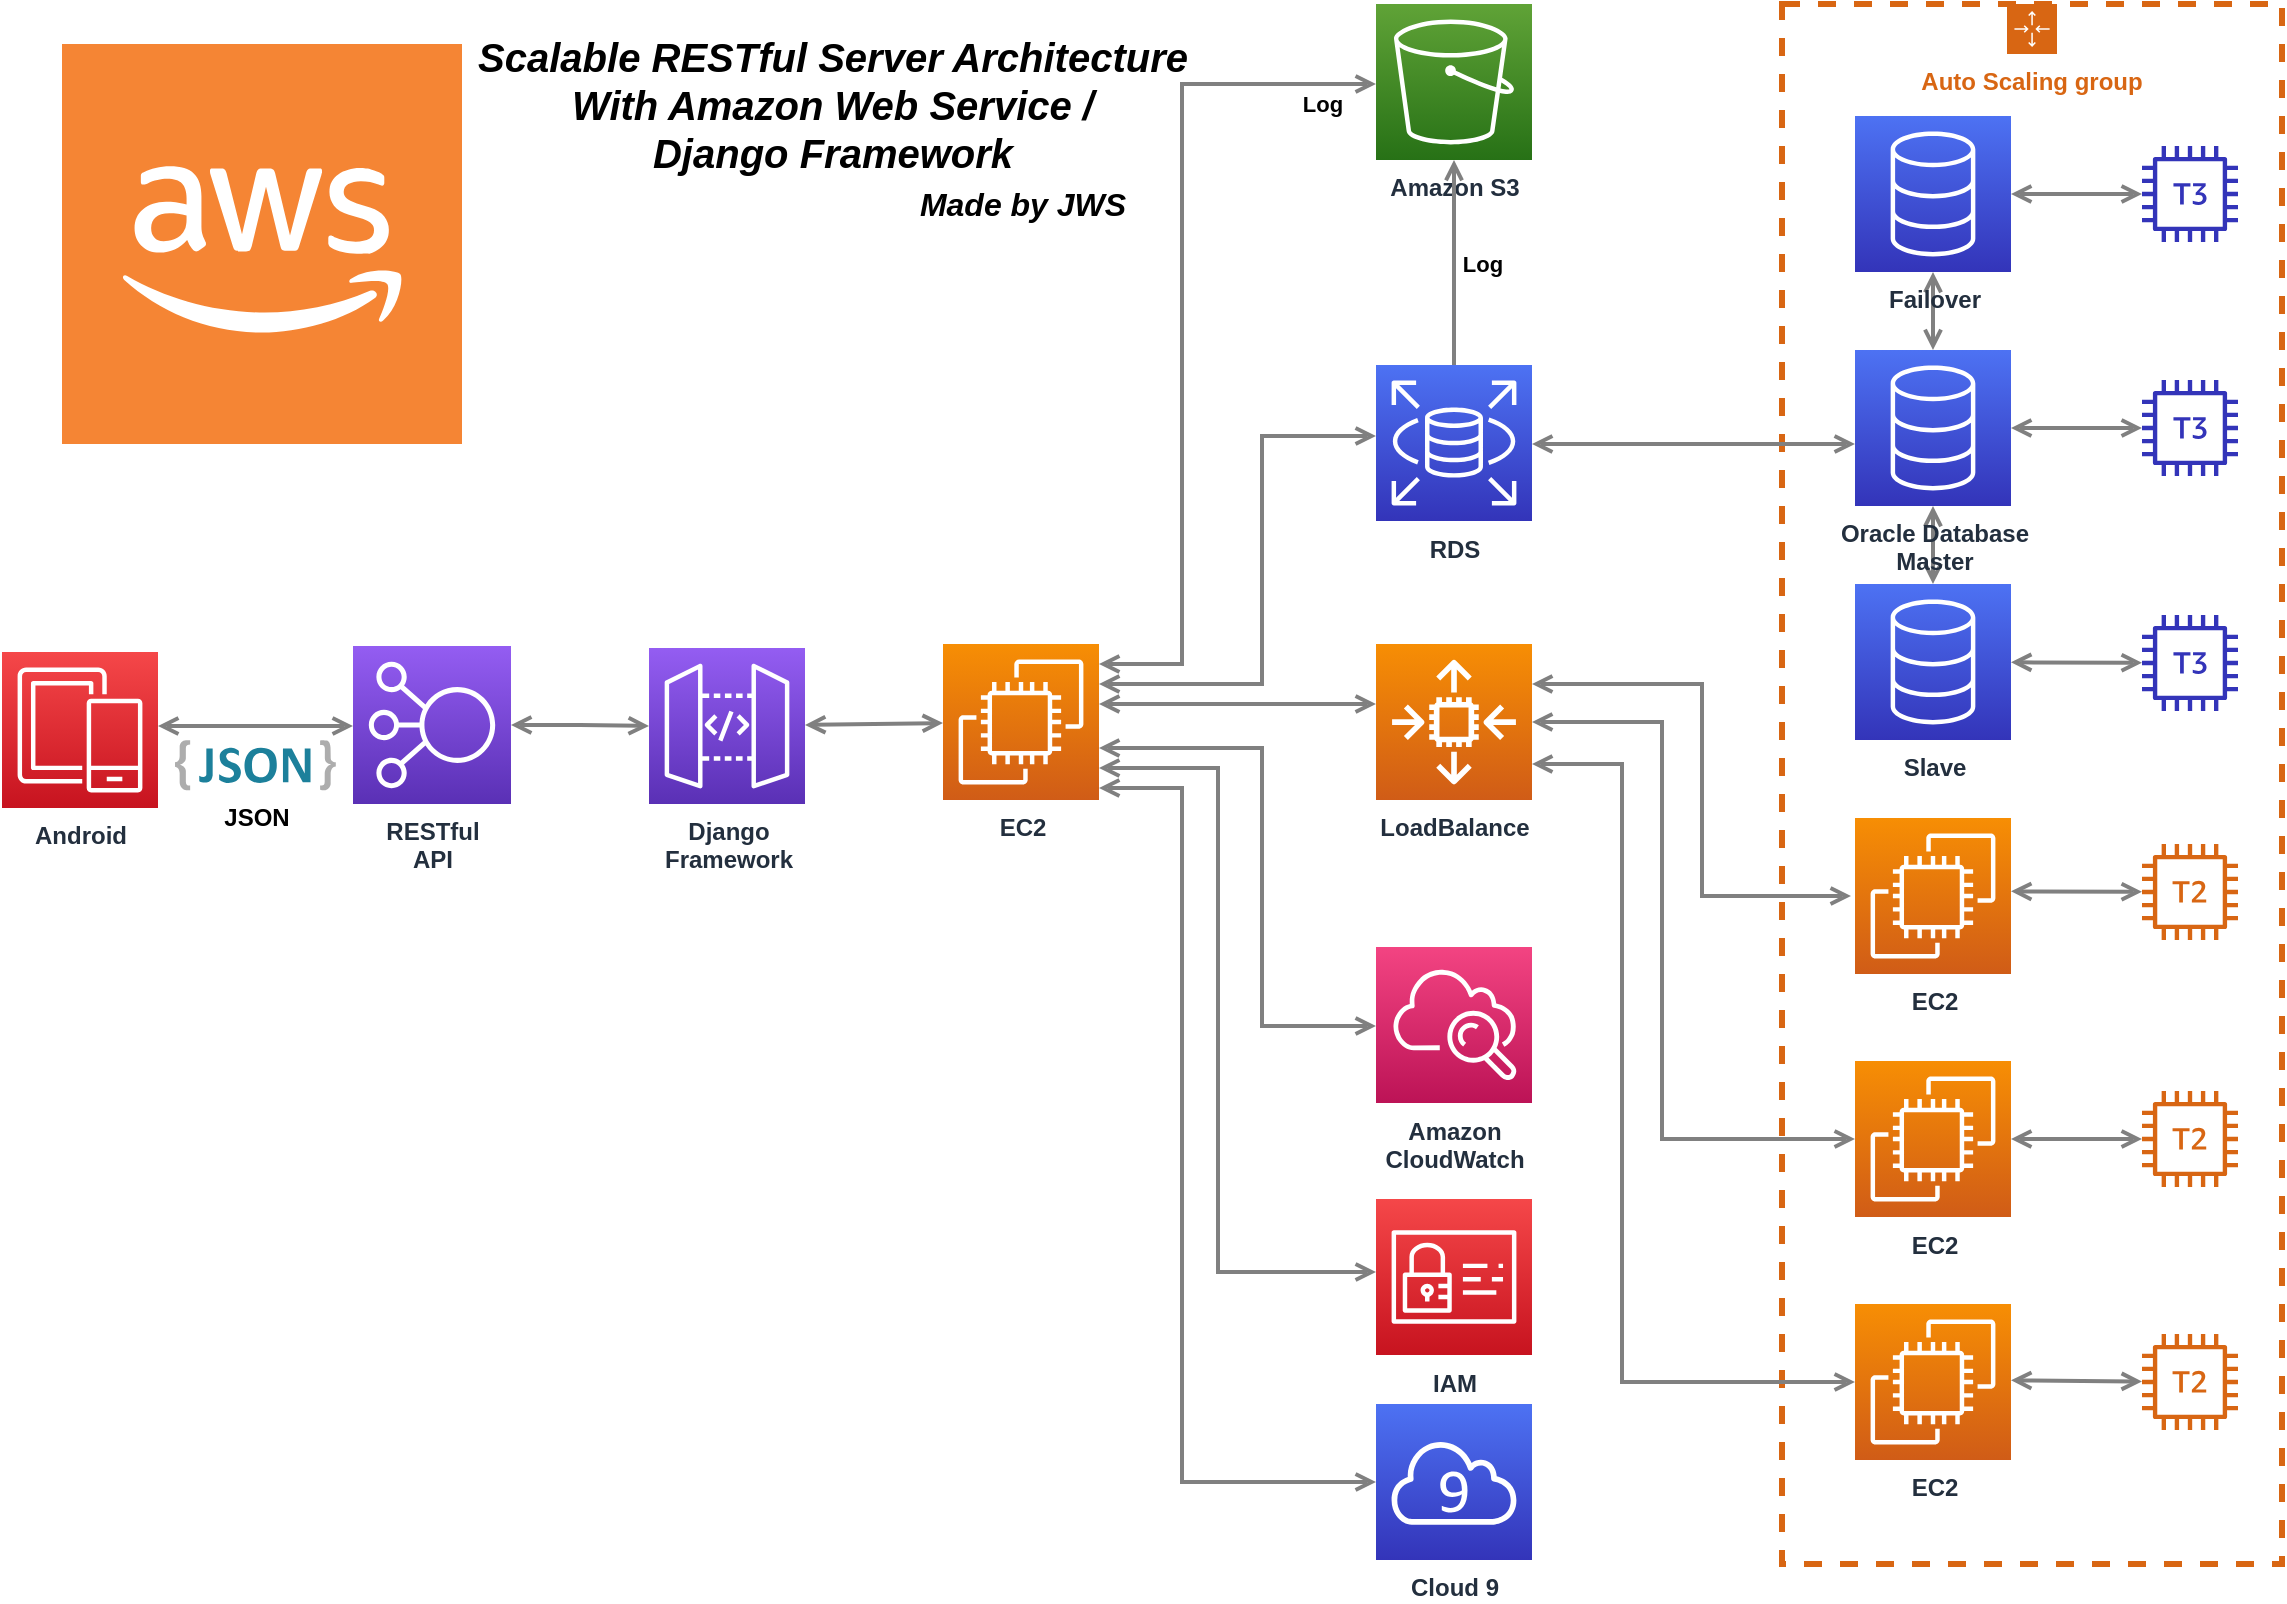 <mxfile version="12.8.4" type="github">
  <diagram id="Ht1M8jgEwFfnCIfOTk4-" name="Page-1">
    <mxGraphModel dx="1209" dy="625" grid="1" gridSize="10" guides="1" tooltips="1" connect="1" arrows="1" fold="1" page="1" pageScale="1" pageWidth="1169" pageHeight="827" math="0" shadow="0">
      <root>
        <mxCell id="0" />
        <mxCell id="1" parent="0" />
        <mxCell id="SnY5fto8O481bCajrwKU-5" value="&lt;b&gt;Auto Scaling group&lt;/b&gt;" style="points=[[0,0],[0.25,0],[0.5,0],[0.75,0],[1,0],[1,0.25],[1,0.5],[1,0.75],[1,1],[0.75,1],[0.5,1],[0.25,1],[0,1],[0,0.75],[0,0.5],[0,0.25]];outlineConnect=0;gradientColor=none;html=1;whiteSpace=wrap;fontSize=12;fontStyle=0;shape=mxgraph.aws4.groupCenter;grIcon=mxgraph.aws4.group_auto_scaling_group;grStroke=1;strokeColor=#D86613;fillColor=none;verticalAlign=top;align=center;fontColor=#D86613;dashed=1;spacingTop=25;strokeWidth=3;" parent="1" vertex="1">
          <mxGeometry x="900" y="20" width="250" height="780" as="geometry" />
        </mxCell>
        <mxCell id="4u2JqEsfzCHy2befoRDk-19" style="rounded=0;orthogonalLoop=1;jettySize=auto;html=1;startArrow=open;startFill=0;endArrow=open;endFill=0;strokeWidth=2;strokeColor=#808080;" parent="1" source="02hSYp207ZbuOktpREeJ-4" target="02hSYp207ZbuOktpREeJ-3" edge="1">
          <mxGeometry relative="1" as="geometry">
            <mxPoint x="892" y="242.469" as="sourcePoint" />
            <mxPoint x="935.5" y="241.958" as="targetPoint" />
          </mxGeometry>
        </mxCell>
        <mxCell id="4u2JqEsfzCHy2befoRDk-20" style="rounded=0;orthogonalLoop=1;jettySize=auto;html=1;startArrow=open;startFill=0;endArrow=open;endFill=0;strokeWidth=2;strokeColor=#808080;" parent="1" source="02hSYp207ZbuOktpREeJ-4" target="02hSYp207ZbuOktpREeJ-5" edge="1">
          <mxGeometry relative="1" as="geometry">
            <mxPoint x="794" y="252.469" as="sourcePoint" />
            <mxPoint x="837.5" y="251.958" as="targetPoint" />
          </mxGeometry>
        </mxCell>
        <mxCell id="UEzPUAAOIrF-is8g5C7q-131" style="edgeStyle=orthogonalEdgeStyle;rounded=0;orthogonalLoop=1;jettySize=auto;html=1;startArrow=open;startFill=0;endArrow=open;endFill=0;strokeWidth=2;strokeColor=#808080;" parent="1" edge="1" source="02hSYp207ZbuOktpREeJ-1">
          <mxGeometry relative="1" as="geometry">
            <Array as="points">
              <mxPoint x="640" y="360" />
              <mxPoint x="640" y="236" />
            </Array>
            <mxPoint x="570" y="366" as="sourcePoint" />
            <mxPoint x="697.0" y="236" as="targetPoint" />
          </mxGeometry>
        </mxCell>
        <mxCell id="UEzPUAAOIrF-is8g5C7q-132" value="Log" style="edgeStyle=orthogonalEdgeStyle;rounded=0;orthogonalLoop=1;jettySize=auto;html=1;startArrow=open;startFill=0;endArrow=open;endFill=0;strokeWidth=2;strokeColor=#808080;fontStyle=1" parent="1" source="02hSYp207ZbuOktpREeJ-1" target="UEzPUAAOIrF-is8g5C7q-116" edge="1">
          <mxGeometry x="0.874" y="-10" relative="1" as="geometry">
            <Array as="points">
              <mxPoint x="600" y="350" />
              <mxPoint x="600" y="60" />
            </Array>
            <mxPoint x="555" y="372" as="sourcePoint" />
            <mxPoint x="690" y="98" as="targetPoint" />
            <mxPoint as="offset" />
          </mxGeometry>
        </mxCell>
        <mxCell id="UEzPUAAOIrF-is8g5C7q-133" style="rounded=0;orthogonalLoop=1;jettySize=auto;html=1;startArrow=open;startFill=0;endArrow=open;endFill=0;strokeWidth=2;strokeColor=#808080;" parent="1" edge="1">
          <mxGeometry relative="1" as="geometry">
            <mxPoint x="558.5" y="370" as="sourcePoint" />
            <mxPoint x="697" y="370" as="targetPoint" />
          </mxGeometry>
        </mxCell>
        <mxCell id="UEzPUAAOIrF-is8g5C7q-134" style="edgeStyle=orthogonalEdgeStyle;rounded=0;orthogonalLoop=1;jettySize=auto;html=1;startArrow=open;startFill=0;endArrow=open;endFill=0;strokeWidth=2;strokeColor=#808080;" parent="1" source="02hSYp207ZbuOktpREeJ-1" target="UEzPUAAOIrF-is8g5C7q-121" edge="1">
          <mxGeometry relative="1" as="geometry">
            <Array as="points">
              <mxPoint x="640" y="392" />
              <mxPoint x="640" y="531" />
            </Array>
            <mxPoint x="555" y="392" as="sourcePoint" />
          </mxGeometry>
        </mxCell>
        <mxCell id="UEzPUAAOIrF-is8g5C7q-135" style="edgeStyle=orthogonalEdgeStyle;rounded=0;orthogonalLoop=1;jettySize=auto;html=1;startArrow=open;startFill=0;endArrow=open;endFill=0;strokeWidth=2;strokeColor=#808080;" parent="1" source="02hSYp207ZbuOktpREeJ-1" edge="1" target="02hSYp207ZbuOktpREeJ-18">
          <mxGeometry relative="1" as="geometry">
            <Array as="points">
              <mxPoint x="618" y="402" />
              <mxPoint x="618" y="654" />
            </Array>
            <mxPoint x="555" y="402" as="sourcePoint" />
            <mxPoint x="690" y="654" as="targetPoint" />
          </mxGeometry>
        </mxCell>
        <mxCell id="UEzPUAAOIrF-is8g5C7q-136" style="edgeStyle=orthogonalEdgeStyle;rounded=0;orthogonalLoop=1;jettySize=auto;html=1;startArrow=open;startFill=0;endArrow=open;endFill=0;strokeWidth=2;strokeColor=#808080;" parent="1" source="02hSYp207ZbuOktpREeJ-1" target="02hSYp207ZbuOktpREeJ-11" edge="1">
          <mxGeometry relative="1" as="geometry">
            <Array as="points">
              <mxPoint x="600" y="412" />
              <mxPoint x="600" y="759" />
            </Array>
            <mxPoint x="555" y="412" as="sourcePoint" />
            <mxPoint x="697.0" y="730" as="targetPoint" />
          </mxGeometry>
        </mxCell>
        <mxCell id="UEzPUAAOIrF-is8g5C7q-116" value="&lt;b&gt;Amazon S3&lt;/b&gt;" style="outlineConnect=0;fontColor=#232F3E;gradientColor=#60A337;gradientDirection=north;fillColor=#277116;strokeColor=#ffffff;dashed=0;verticalLabelPosition=bottom;verticalAlign=top;align=center;html=1;fontSize=12;fontStyle=0;aspect=fixed;shape=mxgraph.aws4.resourceIcon;resIcon=mxgraph.aws4.s3;labelBackgroundColor=#ffffff;" parent="1" vertex="1">
          <mxGeometry x="697.0" y="20" width="78" height="78" as="geometry" />
        </mxCell>
        <mxCell id="UEzPUAAOIrF-is8g5C7q-121" value="Amazon&lt;br&gt;CloudWatch&lt;br&gt;" style="outlineConnect=0;fontColor=#232F3E;gradientColor=#F34482;gradientDirection=north;fillColor=#BC1356;strokeColor=#ffffff;dashed=0;verticalLabelPosition=bottom;verticalAlign=top;align=center;html=1;fontSize=12;fontStyle=1;aspect=fixed;shape=mxgraph.aws4.resourceIcon;resIcon=mxgraph.aws4.cloudwatch;labelBackgroundColor=#ffffff;" parent="1" vertex="1">
          <mxGeometry x="697.0" y="491.5" width="78" height="78" as="geometry" />
        </mxCell>
        <mxCell id="02hSYp207ZbuOktpREeJ-1" value="EC2" style="outlineConnect=0;fontColor=#232F3E;gradientColor=#F78E04;gradientDirection=north;fillColor=#D05C17;strokeColor=#ffffff;dashed=0;verticalLabelPosition=bottom;verticalAlign=top;align=center;html=1;fontSize=12;fontStyle=1;aspect=fixed;shape=mxgraph.aws4.resourceIcon;resIcon=mxgraph.aws4.ec2;" parent="1" vertex="1">
          <mxGeometry x="480.5" y="340" width="78" height="78" as="geometry" />
        </mxCell>
        <mxCell id="02hSYp207ZbuOktpREeJ-2" value="&lt;b&gt;RDS&lt;/b&gt;" style="outlineConnect=0;fontColor=#232F3E;gradientColor=#4D72F3;gradientDirection=north;fillColor=#3334B9;strokeColor=#ffffff;dashed=0;verticalLabelPosition=bottom;verticalAlign=top;align=center;html=1;fontSize=12;fontStyle=0;aspect=fixed;shape=mxgraph.aws4.resourceIcon;resIcon=mxgraph.aws4.rds;" parent="1" vertex="1">
          <mxGeometry x="697" y="200.5" width="78" height="78" as="geometry" />
        </mxCell>
        <mxCell id="02hSYp207ZbuOktpREeJ-3" value="Slave&lt;br&gt;" style="outlineConnect=0;fontColor=#232F3E;gradientColor=#4D72F3;gradientDirection=north;fillColor=#3334B9;strokeColor=#ffffff;dashed=0;verticalLabelPosition=bottom;verticalAlign=top;align=center;html=1;fontSize=12;fontStyle=1;aspect=fixed;shape=mxgraph.aws4.resourceIcon;resIcon=mxgraph.aws4.database;" parent="1" vertex="1">
          <mxGeometry x="936.5" y="310" width="78" height="78" as="geometry" />
        </mxCell>
        <mxCell id="02hSYp207ZbuOktpREeJ-4" value="Oracle Database&lt;br&gt;Master" style="outlineConnect=0;fontColor=#232F3E;gradientColor=#4D72F3;gradientDirection=north;fillColor=#3334B9;strokeColor=#ffffff;dashed=0;verticalLabelPosition=bottom;verticalAlign=top;align=center;html=1;fontSize=12;fontStyle=1;aspect=fixed;shape=mxgraph.aws4.resourceIcon;resIcon=mxgraph.aws4.database;" parent="1" vertex="1">
          <mxGeometry x="936.5" y="193" width="78" height="78" as="geometry" />
        </mxCell>
        <mxCell id="02hSYp207ZbuOktpREeJ-5" value="Failover&lt;br&gt;" style="outlineConnect=0;fontColor=#232F3E;gradientColor=#4D72F3;gradientDirection=north;fillColor=#3334B9;strokeColor=#ffffff;dashed=0;verticalLabelPosition=bottom;verticalAlign=top;align=center;html=1;fontSize=12;fontStyle=1;aspect=fixed;shape=mxgraph.aws4.resourceIcon;resIcon=mxgraph.aws4.database;" parent="1" vertex="1">
          <mxGeometry x="936.5" y="76" width="78" height="78" as="geometry" />
        </mxCell>
        <mxCell id="02hSYp207ZbuOktpREeJ-8" value="LoadBalance" style="outlineConnect=0;fontColor=#232F3E;gradientColor=#F78E04;gradientDirection=north;fillColor=#D05C17;strokeColor=#ffffff;dashed=0;verticalLabelPosition=bottom;verticalAlign=top;align=center;html=1;fontSize=12;fontStyle=1;aspect=fixed;shape=mxgraph.aws4.resourceIcon;resIcon=mxgraph.aws4.auto_scaling2;" parent="1" vertex="1">
          <mxGeometry x="697" y="340" width="78" height="78" as="geometry" />
        </mxCell>
        <mxCell id="02hSYp207ZbuOktpREeJ-9" value="" style="outlineConnect=0;fontColor=#232F3E;gradientColor=none;fillColor=#D86613;strokeColor=none;dashed=0;verticalLabelPosition=bottom;verticalAlign=top;align=center;html=1;fontSize=12;fontStyle=0;aspect=fixed;pointerEvents=1;shape=mxgraph.aws4.t2_instance;" parent="1" vertex="1">
          <mxGeometry x="1080" y="440" width="48" height="48" as="geometry" />
        </mxCell>
        <mxCell id="02hSYp207ZbuOktpREeJ-11" value="Cloud 9" style="outlineConnect=0;fontColor=#232F3E;gradientColor=#4D72F3;gradientDirection=north;fillColor=#3334B9;strokeColor=#ffffff;dashed=0;verticalLabelPosition=bottom;verticalAlign=top;align=center;html=1;fontSize=12;fontStyle=1;aspect=fixed;shape=mxgraph.aws4.resourceIcon;resIcon=mxgraph.aws4.cloud9;" parent="1" vertex="1">
          <mxGeometry x="697" y="720" width="78" height="78" as="geometry" />
        </mxCell>
        <mxCell id="02hSYp207ZbuOktpREeJ-17" value="Android" style="outlineConnect=0;fontColor=#232F3E;gradientColor=#F54749;gradientDirection=north;fillColor=#C7131F;strokeColor=#ffffff;dashed=0;verticalLabelPosition=bottom;verticalAlign=top;align=center;html=1;fontSize=12;fontStyle=1;aspect=fixed;shape=mxgraph.aws4.resourceIcon;resIcon=mxgraph.aws4.mobile;" parent="1" vertex="1">
          <mxGeometry x="10" y="344" width="78" height="78" as="geometry" />
        </mxCell>
        <mxCell id="02hSYp207ZbuOktpREeJ-18" value="IAM" style="outlineConnect=0;fontColor=#232F3E;gradientColor=#F54749;gradientDirection=north;fillColor=#C7131F;strokeColor=#ffffff;dashed=0;verticalLabelPosition=bottom;verticalAlign=top;align=center;html=1;fontSize=12;fontStyle=1;aspect=fixed;shape=mxgraph.aws4.resourceIcon;resIcon=mxgraph.aws4.identity_and_access_management;" parent="1" vertex="1">
          <mxGeometry x="697" y="617.5" width="78" height="78" as="geometry" />
        </mxCell>
        <mxCell id="02hSYp207ZbuOktpREeJ-25" value="Django&lt;br&gt;Framework" style="outlineConnect=0;fontColor=#232F3E;gradientColor=#945DF2;gradientDirection=north;fillColor=#5A30B5;strokeColor=#ffffff;dashed=0;verticalLabelPosition=bottom;verticalAlign=top;align=center;html=1;fontSize=12;fontStyle=1;aspect=fixed;shape=mxgraph.aws4.resourceIcon;resIcon=mxgraph.aws4.api_gateway;" parent="1" vertex="1">
          <mxGeometry x="333.5" y="342" width="78" height="78" as="geometry" />
        </mxCell>
        <mxCell id="02hSYp207ZbuOktpREeJ-27" value="" style="outlineConnect=0;fontColor=#232F3E;gradientColor=none;fillColor=#3334B9;strokeColor=none;dashed=0;verticalLabelPosition=bottom;verticalAlign=top;align=center;html=1;fontSize=12;fontStyle=0;aspect=fixed;pointerEvents=1;shape=mxgraph.aws4.t3_instance;" parent="1" vertex="1">
          <mxGeometry x="1080" y="325.5" width="48" height="48" as="geometry" />
        </mxCell>
        <mxCell id="4u2JqEsfzCHy2befoRDk-4" value="" style="outlineConnect=0;fontColor=#232F3E;gradientColor=none;fillColor=#3334B9;strokeColor=none;dashed=0;verticalLabelPosition=bottom;verticalAlign=top;align=center;html=1;fontSize=12;fontStyle=0;aspect=fixed;pointerEvents=1;shape=mxgraph.aws4.t3_instance;" parent="1" vertex="1">
          <mxGeometry x="1080" y="91" width="48" height="48" as="geometry" />
        </mxCell>
        <mxCell id="02hSYp207ZbuOktpREeJ-32" value="&lt;b&gt;JSON&lt;/b&gt;" style="dashed=0;outlineConnect=0;html=1;align=center;labelPosition=center;verticalLabelPosition=bottom;verticalAlign=top;shape=mxgraph.weblogos.json_2;strokeColor=#3334B9;fillColor=#3334B9;" parent="1" vertex="1">
          <mxGeometry x="96.5" y="388" width="80.4" height="25.2" as="geometry" />
        </mxCell>
        <mxCell id="4u2JqEsfzCHy2befoRDk-3" value="RESTful&lt;br&gt;API" style="outlineConnect=0;fontColor=#232F3E;gradientColor=#945DF2;gradientDirection=south;fillColor=#5A30B5;strokeColor=#ffffff;dashed=0;verticalLabelPosition=bottom;verticalAlign=top;align=center;html=1;fontSize=12;fontStyle=1;aspect=fixed;shape=mxgraph.aws4.resourceIcon;resIcon=mxgraph.aws4.elastic_load_balancing;direction=west;" parent="1" vertex="1">
          <mxGeometry x="185.5" y="341" width="79" height="79" as="geometry" />
        </mxCell>
        <mxCell id="4u2JqEsfzCHy2befoRDk-6" value="" style="outlineConnect=0;fontColor=#232F3E;gradientColor=none;fillColor=#3334B9;strokeColor=none;dashed=0;verticalLabelPosition=bottom;verticalAlign=top;align=center;html=1;fontSize=12;fontStyle=0;aspect=fixed;pointerEvents=1;shape=mxgraph.aws4.t3_instance;" parent="1" vertex="1">
          <mxGeometry x="1080" y="208" width="48" height="48" as="geometry" />
        </mxCell>
        <mxCell id="4u2JqEsfzCHy2befoRDk-8" style="edgeStyle=orthogonalEdgeStyle;rounded=0;orthogonalLoop=1;jettySize=auto;html=1;startArrow=open;startFill=0;endArrow=open;endFill=0;strokeWidth=2;strokeColor=#808080;" parent="1" source="02hSYp207ZbuOktpREeJ-17" target="4u2JqEsfzCHy2befoRDk-3" edge="1">
          <mxGeometry relative="1" as="geometry">
            <Array as="points">
              <mxPoint x="112.5" y="381" />
            </Array>
            <mxPoint x="76.5" y="300" as="sourcePoint" />
            <mxPoint x="136.5" y="300" as="targetPoint" />
          </mxGeometry>
        </mxCell>
        <mxCell id="4u2JqEsfzCHy2befoRDk-11" style="edgeStyle=orthogonalEdgeStyle;rounded=0;orthogonalLoop=1;jettySize=auto;html=1;startArrow=open;startFill=0;endArrow=open;endFill=0;strokeWidth=2;strokeColor=#808080;" parent="1" source="4u2JqEsfzCHy2befoRDk-3" target="02hSYp207ZbuOktpREeJ-25" edge="1">
          <mxGeometry relative="1" as="geometry">
            <Array as="points" />
            <mxPoint x="126.5" y="389" as="sourcePoint" />
            <mxPoint x="195.5" y="389" as="targetPoint" />
          </mxGeometry>
        </mxCell>
        <mxCell id="4u2JqEsfzCHy2befoRDk-15" style="rounded=0;orthogonalLoop=1;jettySize=auto;html=1;startArrow=open;startFill=0;endArrow=open;endFill=0;strokeWidth=2;strokeColor=#808080;" parent="1" source="02hSYp207ZbuOktpREeJ-25" target="02hSYp207ZbuOktpREeJ-1" edge="1">
          <mxGeometry relative="1" as="geometry">
            <mxPoint x="274.5" y="390.5" as="sourcePoint" />
            <mxPoint x="343.5" y="390.5" as="targetPoint" />
          </mxGeometry>
        </mxCell>
        <mxCell id="4u2JqEsfzCHy2befoRDk-18" style="rounded=0;orthogonalLoop=1;jettySize=auto;html=1;startArrow=open;startFill=0;endArrow=open;endFill=0;strokeWidth=2;strokeColor=#808080;edgeStyle=orthogonalEdgeStyle;elbow=vertical;" parent="1" target="02hSYp207ZbuOktpREeJ-4" edge="1">
          <mxGeometry relative="1" as="geometry">
            <mxPoint x="775" y="239.969" as="sourcePoint" />
            <mxPoint x="844" y="239.031" as="targetPoint" />
            <Array as="points">
              <mxPoint x="926.5" y="240" />
              <mxPoint x="926.5" y="240" />
            </Array>
          </mxGeometry>
        </mxCell>
        <mxCell id="4u2JqEsfzCHy2befoRDk-21" style="rounded=0;orthogonalLoop=1;jettySize=auto;html=1;startArrow=open;startFill=0;endArrow=open;endFill=0;strokeWidth=2;strokeColor=#808080;" parent="1" source="02hSYp207ZbuOktpREeJ-4" target="4u2JqEsfzCHy2befoRDk-6" edge="1">
          <mxGeometry relative="1" as="geometry">
            <mxPoint x="905.5" y="215.72" as="sourcePoint" />
            <mxPoint x="945.5" y="189.28" as="targetPoint" />
          </mxGeometry>
        </mxCell>
        <mxCell id="4u2JqEsfzCHy2befoRDk-22" style="rounded=0;orthogonalLoop=1;jettySize=auto;html=1;startArrow=open;startFill=0;endArrow=open;endFill=0;strokeWidth=2;strokeColor=#808080;fontStyle=1" parent="1" source="02hSYp207ZbuOktpREeJ-5" target="4u2JqEsfzCHy2befoRDk-4" edge="1">
          <mxGeometry relative="1" as="geometry">
            <mxPoint x="915.5" y="225.72" as="sourcePoint" />
            <mxPoint x="955.5" y="199.28" as="targetPoint" />
          </mxGeometry>
        </mxCell>
        <mxCell id="4u2JqEsfzCHy2befoRDk-23" style="rounded=0;orthogonalLoop=1;jettySize=auto;html=1;startArrow=open;startFill=0;endArrow=open;endFill=0;strokeWidth=2;strokeColor=#808080;" parent="1" source="02hSYp207ZbuOktpREeJ-3" target="02hSYp207ZbuOktpREeJ-27" edge="1">
          <mxGeometry relative="1" as="geometry">
            <mxPoint x="925.5" y="235.72" as="sourcePoint" />
            <mxPoint x="965.5" y="209.28" as="targetPoint" />
          </mxGeometry>
        </mxCell>
        <mxCell id="4u2JqEsfzCHy2befoRDk-30" style="rounded=0;orthogonalLoop=1;jettySize=auto;html=1;startArrow=open;startFill=0;endArrow=open;endFill=0;strokeWidth=2;strokeColor=#808080;edgeStyle=elbowEdgeStyle;" parent="1" edge="1">
          <mxGeometry relative="1" as="geometry">
            <mxPoint x="775" y="360" as="sourcePoint" />
            <mxPoint x="934.5" y="466" as="targetPoint" />
            <Array as="points">
              <mxPoint x="860" y="410" />
            </Array>
          </mxGeometry>
        </mxCell>
        <mxCell id="4u2JqEsfzCHy2befoRDk-32" value="EC2" style="outlineConnect=0;fontColor=#232F3E;gradientColor=#F78E04;gradientDirection=north;fillColor=#D05C17;strokeColor=#ffffff;dashed=0;verticalLabelPosition=bottom;verticalAlign=top;align=center;html=1;fontSize=12;fontStyle=1;aspect=fixed;shape=mxgraph.aws4.resourceIcon;resIcon=mxgraph.aws4.ec2;" parent="1" vertex="1">
          <mxGeometry x="936.5" y="427" width="78" height="78" as="geometry" />
        </mxCell>
        <mxCell id="4u2JqEsfzCHy2befoRDk-33" value="EC2" style="outlineConnect=0;fontColor=#232F3E;gradientColor=#F78E04;gradientDirection=north;fillColor=#D05C17;strokeColor=#ffffff;dashed=0;verticalLabelPosition=bottom;verticalAlign=top;align=center;html=1;fontSize=12;fontStyle=1;aspect=fixed;shape=mxgraph.aws4.resourceIcon;resIcon=mxgraph.aws4.ec2;" parent="1" vertex="1">
          <mxGeometry x="936.5" y="548.5" width="78" height="78" as="geometry" />
        </mxCell>
        <mxCell id="4u2JqEsfzCHy2befoRDk-34" value="EC2" style="outlineConnect=0;fontColor=#232F3E;gradientColor=#F78E04;gradientDirection=north;fillColor=#D05C17;strokeColor=#ffffff;dashed=0;verticalLabelPosition=bottom;verticalAlign=top;align=center;html=1;fontSize=12;fontStyle=1;aspect=fixed;shape=mxgraph.aws4.resourceIcon;resIcon=mxgraph.aws4.ec2;" parent="1" vertex="1">
          <mxGeometry x="936.5" y="670" width="78" height="78" as="geometry" />
        </mxCell>
        <mxCell id="4u2JqEsfzCHy2befoRDk-35" value="" style="outlineConnect=0;fontColor=#232F3E;gradientColor=none;fillColor=#D86613;strokeColor=none;dashed=0;verticalLabelPosition=bottom;verticalAlign=top;align=center;html=1;fontSize=12;fontStyle=0;aspect=fixed;pointerEvents=1;shape=mxgraph.aws4.t2_instance;" parent="1" vertex="1">
          <mxGeometry x="1080" y="563.5" width="48" height="48" as="geometry" />
        </mxCell>
        <mxCell id="4u2JqEsfzCHy2befoRDk-36" value="" style="outlineConnect=0;fontColor=#232F3E;gradientColor=none;fillColor=#D86613;strokeColor=none;dashed=0;verticalLabelPosition=bottom;verticalAlign=top;align=center;html=1;fontSize=12;fontStyle=0;aspect=fixed;pointerEvents=1;shape=mxgraph.aws4.t2_instance;" parent="1" vertex="1">
          <mxGeometry x="1080" y="685" width="48" height="48" as="geometry" />
        </mxCell>
        <mxCell id="4u2JqEsfzCHy2befoRDk-37" style="rounded=0;orthogonalLoop=1;jettySize=auto;html=1;startArrow=open;startFill=0;endArrow=open;endFill=0;strokeWidth=2;strokeColor=#808080;edgeStyle=elbowEdgeStyle;" parent="1" source="02hSYp207ZbuOktpREeJ-8" target="4u2JqEsfzCHy2befoRDk-33" edge="1">
          <mxGeometry relative="1" as="geometry">
            <mxPoint x="780" y="379" as="sourcePoint" />
            <mxPoint x="946.5" y="459.244" as="targetPoint" />
            <Array as="points">
              <mxPoint x="840" y="480" />
            </Array>
          </mxGeometry>
        </mxCell>
        <mxCell id="4u2JqEsfzCHy2befoRDk-38" style="rounded=0;orthogonalLoop=1;jettySize=auto;html=1;startArrow=open;startFill=0;endArrow=open;endFill=0;strokeWidth=2;strokeColor=#808080;edgeStyle=elbowEdgeStyle;" parent="1" target="4u2JqEsfzCHy2befoRDk-34" edge="1">
          <mxGeometry relative="1" as="geometry">
            <mxPoint x="775" y="400" as="sourcePoint" />
            <mxPoint x="931.5" y="709" as="targetPoint" />
            <Array as="points">
              <mxPoint x="820" y="560" />
            </Array>
          </mxGeometry>
        </mxCell>
        <mxCell id="4u2JqEsfzCHy2befoRDk-40" style="rounded=0;orthogonalLoop=1;jettySize=auto;html=1;startArrow=open;startFill=0;endArrow=open;endFill=0;strokeWidth=2;strokeColor=#808080;" parent="1" edge="1" target="02hSYp207ZbuOktpREeJ-9">
          <mxGeometry relative="1" as="geometry">
            <mxPoint x="1014.5" y="463.673" as="sourcePoint" />
            <mxPoint x="1064.5" y="463.894" as="targetPoint" />
          </mxGeometry>
        </mxCell>
        <mxCell id="4u2JqEsfzCHy2befoRDk-41" style="rounded=0;orthogonalLoop=1;jettySize=auto;html=1;startArrow=open;startFill=0;endArrow=open;endFill=0;strokeWidth=2;strokeColor=#808080;" parent="1" edge="1" target="4u2JqEsfzCHy2befoRDk-35" source="4u2JqEsfzCHy2befoRDk-33">
          <mxGeometry relative="1" as="geometry">
            <mxPoint x="1015.5" y="593.173" as="sourcePoint" />
            <mxPoint x="1065.5" y="593.394" as="targetPoint" />
          </mxGeometry>
        </mxCell>
        <mxCell id="4u2JqEsfzCHy2befoRDk-42" style="rounded=0;orthogonalLoop=1;jettySize=auto;html=1;startArrow=open;startFill=0;endArrow=open;endFill=0;strokeWidth=2;strokeColor=#808080;" parent="1" edge="1" target="4u2JqEsfzCHy2befoRDk-36">
          <mxGeometry relative="1" as="geometry">
            <mxPoint x="1014.5" y="708.173" as="sourcePoint" />
            <mxPoint x="1064.5" y="708.394" as="targetPoint" />
          </mxGeometry>
        </mxCell>
        <mxCell id="4u2JqEsfzCHy2befoRDk-43" value="Log" style="rounded=0;orthogonalLoop=1;jettySize=auto;html=1;startArrow=none;startFill=0;endArrow=open;endFill=0;strokeWidth=2;strokeColor=#808080;fontStyle=1" parent="1" source="02hSYp207ZbuOktpREeJ-2" target="UEzPUAAOIrF-is8g5C7q-116" edge="1">
          <mxGeometry x="-0.015" y="-14" relative="1" as="geometry">
            <mxPoint x="516.5" y="242" as="sourcePoint" />
            <mxPoint x="567.5" y="242" as="targetPoint" />
            <mxPoint as="offset" />
          </mxGeometry>
        </mxCell>
        <mxCell id="SnY5fto8O481bCajrwKU-1" value="" style="outlineConnect=0;dashed=0;verticalLabelPosition=bottom;verticalAlign=top;align=center;html=1;shape=mxgraph.aws3.cloud_2;fillColor=#F58534;gradientColor=none;" parent="1" vertex="1">
          <mxGeometry x="40" y="40" width="200" height="200" as="geometry" />
        </mxCell>
        <mxCell id="SnY5fto8O481bCajrwKU-7" value="&lt;font style=&quot;font-size: 20px&quot;&gt;Scalable RESTful Server Architecture&lt;br&gt;With Amazon Web Service /&lt;br&gt;Django Framework&lt;/font&gt;" style="text;html=1;align=center;verticalAlign=middle;resizable=0;points=[];;autosize=1;fontStyle=3" parent="1" vertex="1">
          <mxGeometry x="240" y="40" width="370" height="60" as="geometry" />
        </mxCell>
        <mxCell id="SnY5fto8O481bCajrwKU-8" value="Made by JWS" style="text;html=1;align=center;verticalAlign=middle;resizable=0;points=[];;autosize=1;fontStyle=3;fontSize=16;" parent="1" vertex="1">
          <mxGeometry x="459.5" y="110" width="120" height="20" as="geometry" />
        </mxCell>
      </root>
    </mxGraphModel>
  </diagram>
</mxfile>
